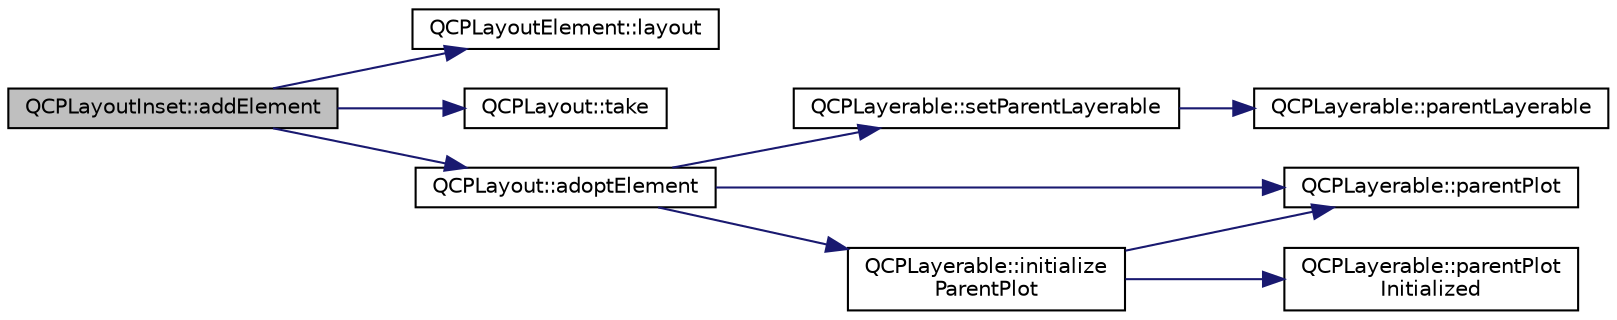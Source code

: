 digraph "QCPLayoutInset::addElement"
{
  edge [fontname="Helvetica",fontsize="10",labelfontname="Helvetica",labelfontsize="10"];
  node [fontname="Helvetica",fontsize="10",shape=record];
  rankdir="LR";
  Node16 [label="QCPLayoutInset::addElement",height=0.2,width=0.4,color="black", fillcolor="grey75", style="filled", fontcolor="black"];
  Node16 -> Node17 [color="midnightblue",fontsize="10",style="solid",fontname="Helvetica"];
  Node17 [label="QCPLayoutElement::layout",height=0.2,width=0.4,color="black", fillcolor="white", style="filled",URL="$d5/db3/class_q_c_p_layout_element.html#a4efdcbde9d28f410e5ef166c9d691deb"];
  Node16 -> Node18 [color="midnightblue",fontsize="10",style="solid",fontname="Helvetica"];
  Node18 [label="QCPLayout::take",height=0.2,width=0.4,color="black", fillcolor="white", style="filled",URL="$de/d58/class_q_c_p_layout.html#ada26cd17e56472b0b4d7fbbc96873e4c"];
  Node16 -> Node19 [color="midnightblue",fontsize="10",style="solid",fontname="Helvetica"];
  Node19 [label="QCPLayout::adoptElement",height=0.2,width=0.4,color="black", fillcolor="white", style="filled",URL="$de/d58/class_q_c_p_layout.html#af6dbbc24156a808da29cd1ec031729a3"];
  Node19 -> Node20 [color="midnightblue",fontsize="10",style="solid",fontname="Helvetica"];
  Node20 [label="QCPLayerable::setParentLayerable",height=0.2,width=0.4,color="black", fillcolor="white", style="filled",URL="$d6/d4d/class_q_c_p_layerable.html#aa23c893671f1f6744ac235cf2204cf3a"];
  Node20 -> Node21 [color="midnightblue",fontsize="10",style="solid",fontname="Helvetica"];
  Node21 [label="QCPLayerable::parentLayerable",height=0.2,width=0.4,color="black", fillcolor="white", style="filled",URL="$d6/d4d/class_q_c_p_layerable.html#aa78b7e644d2c519e1a9a6f2ac5fcd858"];
  Node19 -> Node22 [color="midnightblue",fontsize="10",style="solid",fontname="Helvetica"];
  Node22 [label="QCPLayerable::parentPlot",height=0.2,width=0.4,color="black", fillcolor="white", style="filled",URL="$d6/d4d/class_q_c_p_layerable.html#a473edb813a4c1929d6b6a8fe3ff3faf7"];
  Node19 -> Node23 [color="midnightblue",fontsize="10",style="solid",fontname="Helvetica"];
  Node23 [label="QCPLayerable::initialize\lParentPlot",height=0.2,width=0.4,color="black", fillcolor="white", style="filled",URL="$d6/d4d/class_q_c_p_layerable.html#a8cbe5a0c9a5674249982f5ca5f8e02bc"];
  Node23 -> Node22 [color="midnightblue",fontsize="10",style="solid",fontname="Helvetica"];
  Node23 -> Node24 [color="midnightblue",fontsize="10",style="solid",fontname="Helvetica"];
  Node24 [label="QCPLayerable::parentPlot\lInitialized",height=0.2,width=0.4,color="black", fillcolor="white", style="filled",URL="$d6/d4d/class_q_c_p_layerable.html#ab20b7dbd8e0249ed61adb9622c427382"];
}
